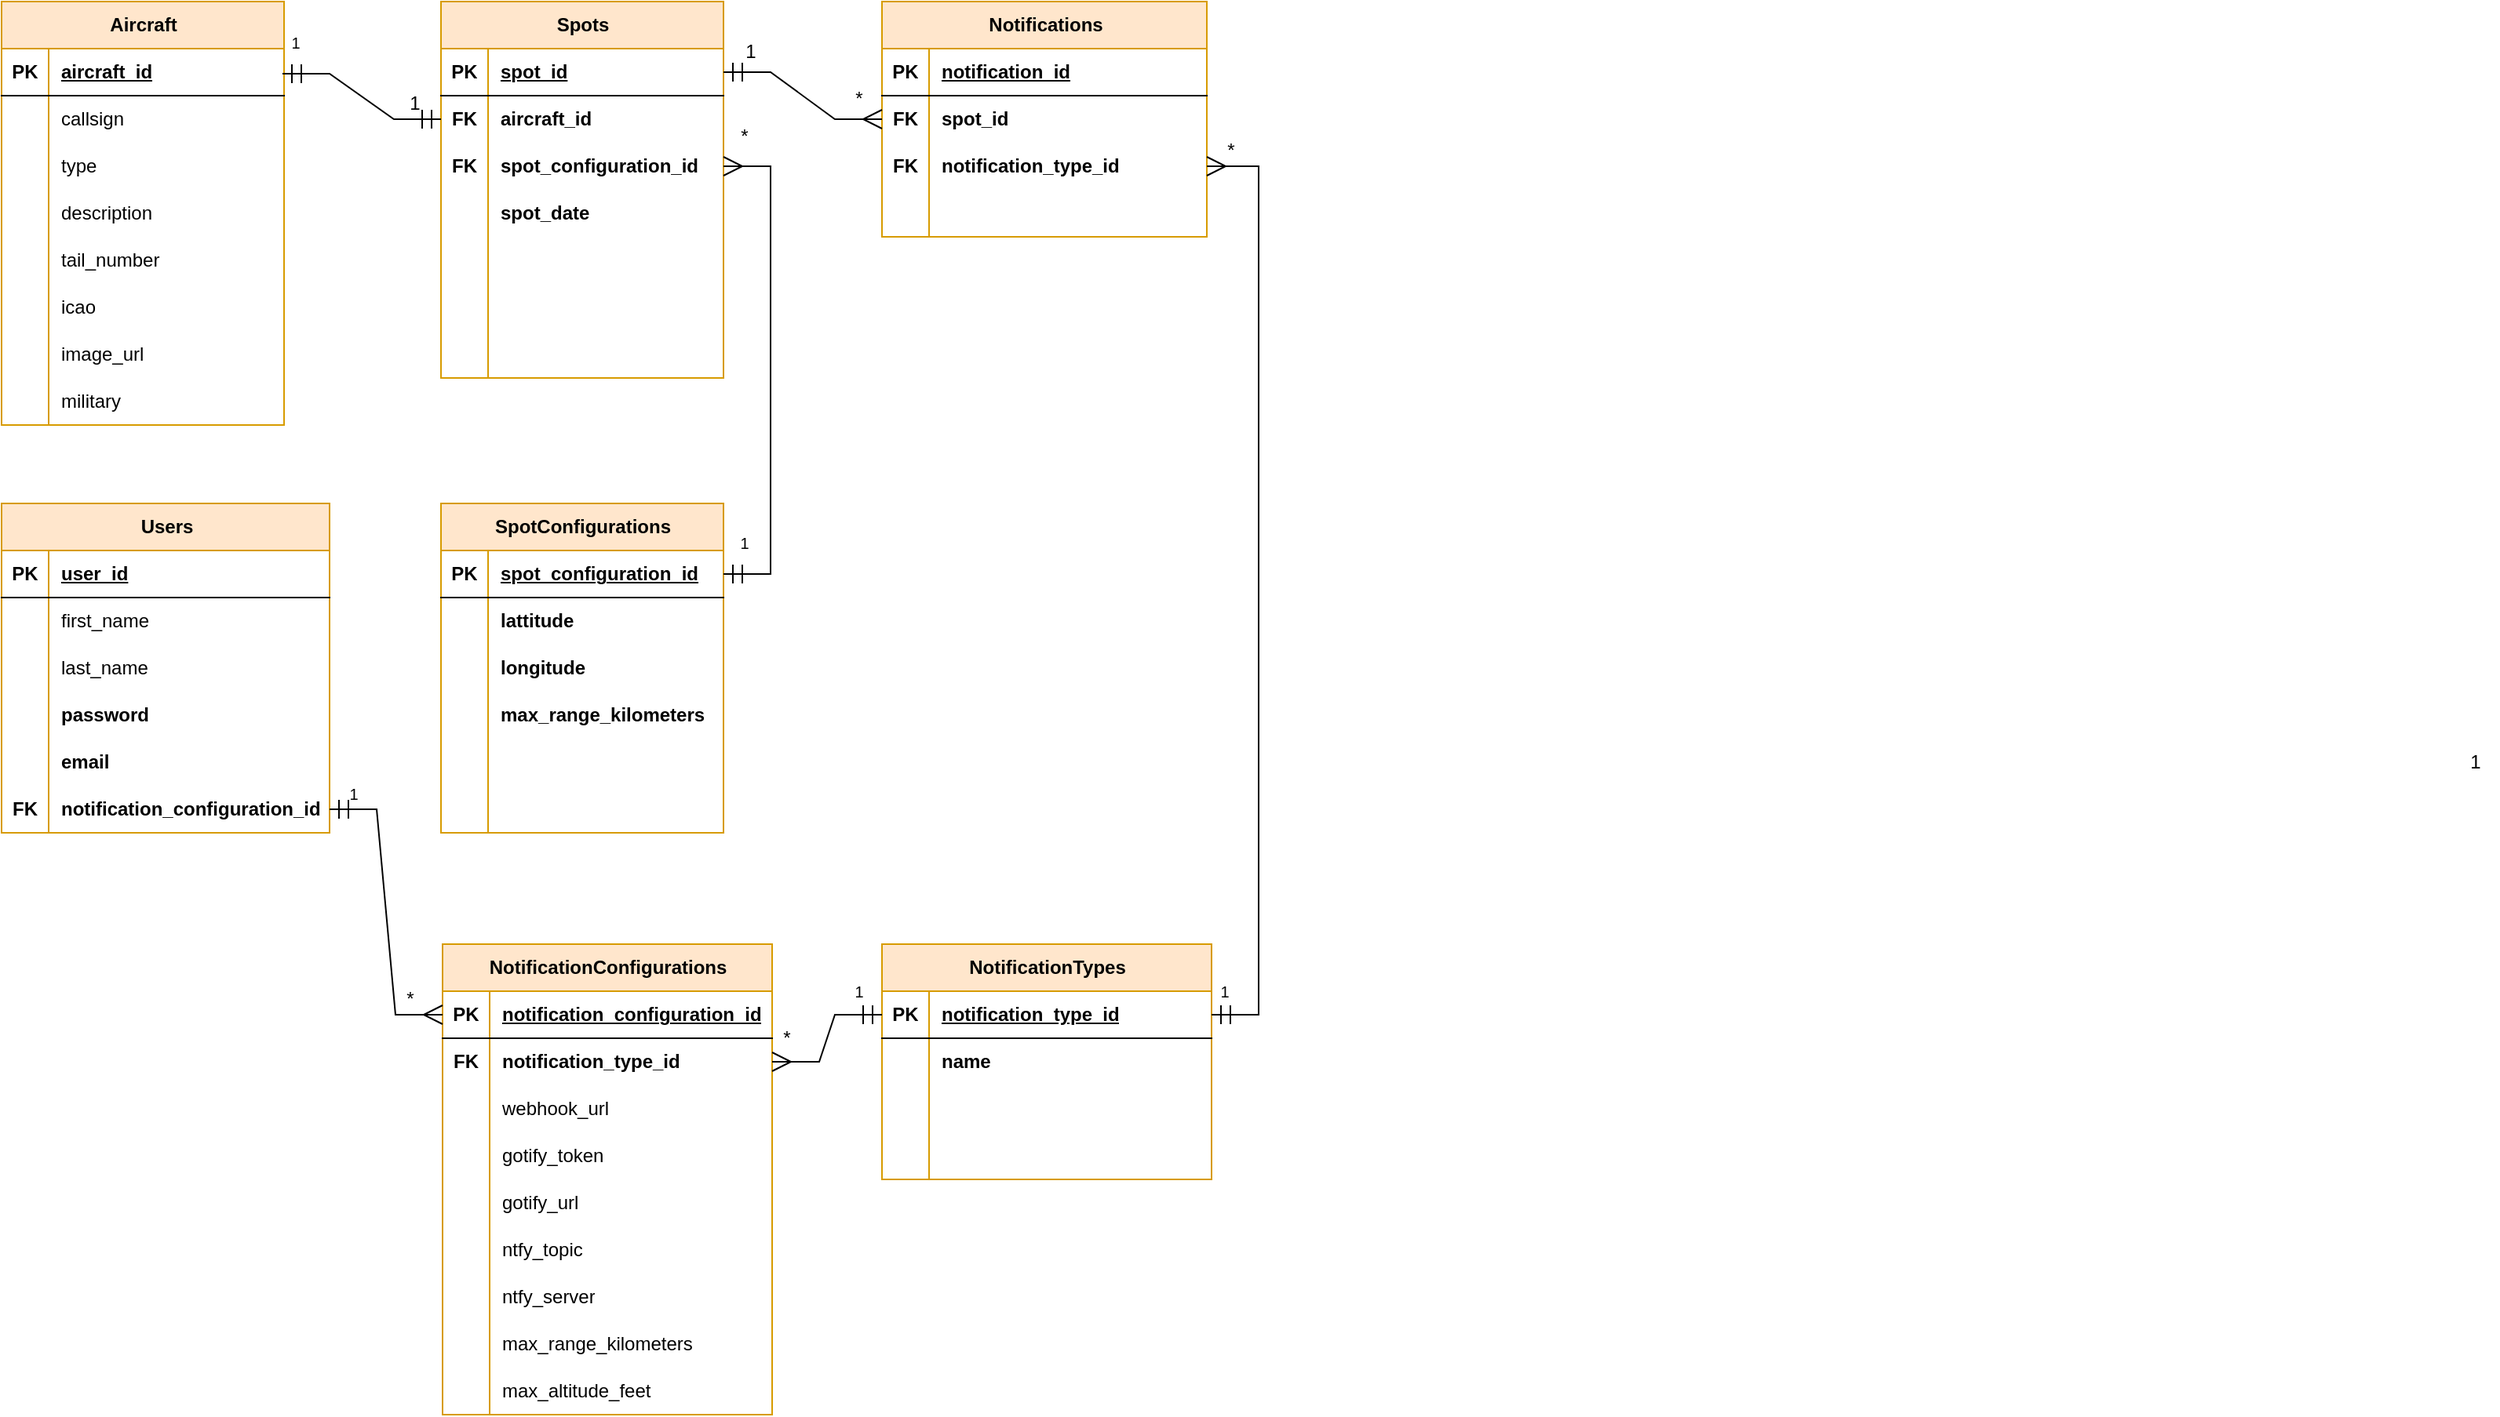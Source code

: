 <mxfile>
    <diagram name="Page-1" id="jRDV_WzgWw87SfVcb7c_">
        <mxGraphModel dx="1034" dy="764" grid="1" gridSize="10" guides="1" tooltips="1" connect="1" arrows="1" fold="1" page="1" pageScale="1" pageWidth="850" pageHeight="1100" math="0" shadow="0">
            <root>
                <mxCell id="0"/>
                <mxCell id="1" parent="0"/>
                <mxCell id="G4-IsYLLyJmyo3rNZANd-27" value="Users" style="shape=table;startSize=30;container=1;collapsible=1;childLayout=tableLayout;fixedRows=1;rowLines=0;fontStyle=1;align=center;resizeLast=1;html=1;fillColor=#ffe6cc;strokeColor=#d79b00;" parent="1" vertex="1">
                    <mxGeometry x="39" y="400" width="209" height="210" as="geometry"/>
                </mxCell>
                <mxCell id="G4-IsYLLyJmyo3rNZANd-28" value="" style="shape=tableRow;horizontal=0;startSize=0;swimlaneHead=0;swimlaneBody=0;fillColor=none;collapsible=0;dropTarget=0;points=[[0,0.5],[1,0.5]];portConstraint=eastwest;top=0;left=0;right=0;bottom=1;" parent="G4-IsYLLyJmyo3rNZANd-27" vertex="1">
                    <mxGeometry y="30" width="209" height="30" as="geometry"/>
                </mxCell>
                <mxCell id="G4-IsYLLyJmyo3rNZANd-29" value="PK" style="shape=partialRectangle;connectable=0;fillColor=none;top=0;left=0;bottom=0;right=0;fontStyle=1;overflow=hidden;whiteSpace=wrap;html=1;" parent="G4-IsYLLyJmyo3rNZANd-28" vertex="1">
                    <mxGeometry width="30" height="30" as="geometry">
                        <mxRectangle width="30" height="30" as="alternateBounds"/>
                    </mxGeometry>
                </mxCell>
                <mxCell id="G4-IsYLLyJmyo3rNZANd-30" value="user_id" style="shape=partialRectangle;connectable=0;fillColor=none;top=0;left=0;bottom=0;right=0;align=left;spacingLeft=6;fontStyle=5;overflow=hidden;whiteSpace=wrap;html=1;" parent="G4-IsYLLyJmyo3rNZANd-28" vertex="1">
                    <mxGeometry x="30" width="179" height="30" as="geometry">
                        <mxRectangle width="179" height="30" as="alternateBounds"/>
                    </mxGeometry>
                </mxCell>
                <mxCell id="G4-IsYLLyJmyo3rNZANd-286" value="" style="shape=tableRow;horizontal=0;startSize=0;swimlaneHead=0;swimlaneBody=0;fillColor=none;collapsible=0;dropTarget=0;points=[[0,0.5],[1,0.5]];portConstraint=eastwest;top=0;left=0;right=0;bottom=0;" parent="G4-IsYLLyJmyo3rNZANd-27" vertex="1">
                    <mxGeometry y="60" width="209" height="30" as="geometry"/>
                </mxCell>
                <mxCell id="G4-IsYLLyJmyo3rNZANd-287" value="" style="shape=partialRectangle;connectable=0;fillColor=none;top=0;left=0;bottom=0;right=0;editable=1;overflow=hidden;whiteSpace=wrap;html=1;" parent="G4-IsYLLyJmyo3rNZANd-286" vertex="1">
                    <mxGeometry width="30" height="30" as="geometry">
                        <mxRectangle width="30" height="30" as="alternateBounds"/>
                    </mxGeometry>
                </mxCell>
                <mxCell id="G4-IsYLLyJmyo3rNZANd-288" value="first_name" style="shape=partialRectangle;connectable=0;fillColor=none;top=0;left=0;bottom=0;right=0;align=left;spacingLeft=6;overflow=hidden;whiteSpace=wrap;html=1;" parent="G4-IsYLLyJmyo3rNZANd-286" vertex="1">
                    <mxGeometry x="30" width="179" height="30" as="geometry">
                        <mxRectangle width="179" height="30" as="alternateBounds"/>
                    </mxGeometry>
                </mxCell>
                <mxCell id="G4-IsYLLyJmyo3rNZANd-34" value="" style="shape=tableRow;horizontal=0;startSize=0;swimlaneHead=0;swimlaneBody=0;fillColor=none;collapsible=0;dropTarget=0;points=[[0,0.5],[1,0.5]];portConstraint=eastwest;top=0;left=0;right=0;bottom=0;" parent="G4-IsYLLyJmyo3rNZANd-27" vertex="1">
                    <mxGeometry y="90" width="209" height="30" as="geometry"/>
                </mxCell>
                <mxCell id="G4-IsYLLyJmyo3rNZANd-35" value="" style="shape=partialRectangle;connectable=0;fillColor=none;top=0;left=0;bottom=0;right=0;editable=1;overflow=hidden;whiteSpace=wrap;html=1;" parent="G4-IsYLLyJmyo3rNZANd-34" vertex="1">
                    <mxGeometry width="30" height="30" as="geometry">
                        <mxRectangle width="30" height="30" as="alternateBounds"/>
                    </mxGeometry>
                </mxCell>
                <mxCell id="G4-IsYLLyJmyo3rNZANd-36" value="last_name" style="shape=partialRectangle;connectable=0;fillColor=none;top=0;left=0;bottom=0;right=0;align=left;spacingLeft=6;overflow=hidden;whiteSpace=wrap;html=1;" parent="G4-IsYLLyJmyo3rNZANd-34" vertex="1">
                    <mxGeometry x="30" width="179" height="30" as="geometry">
                        <mxRectangle width="179" height="30" as="alternateBounds"/>
                    </mxGeometry>
                </mxCell>
                <mxCell id="G4-IsYLLyJmyo3rNZANd-289" value="" style="shape=tableRow;horizontal=0;startSize=0;swimlaneHead=0;swimlaneBody=0;fillColor=none;collapsible=0;dropTarget=0;points=[[0,0.5],[1,0.5]];portConstraint=eastwest;top=0;left=0;right=0;bottom=0;" parent="G4-IsYLLyJmyo3rNZANd-27" vertex="1">
                    <mxGeometry y="120" width="209" height="30" as="geometry"/>
                </mxCell>
                <mxCell id="G4-IsYLLyJmyo3rNZANd-290" value="" style="shape=partialRectangle;connectable=0;fillColor=none;top=0;left=0;bottom=0;right=0;editable=1;overflow=hidden;whiteSpace=wrap;html=1;" parent="G4-IsYLLyJmyo3rNZANd-289" vertex="1">
                    <mxGeometry width="30" height="30" as="geometry">
                        <mxRectangle width="30" height="30" as="alternateBounds"/>
                    </mxGeometry>
                </mxCell>
                <mxCell id="G4-IsYLLyJmyo3rNZANd-291" value="&lt;b&gt;password&lt;/b&gt;" style="shape=partialRectangle;connectable=0;fillColor=none;top=0;left=0;bottom=0;right=0;align=left;spacingLeft=6;overflow=hidden;whiteSpace=wrap;html=1;" parent="G4-IsYLLyJmyo3rNZANd-289" vertex="1">
                    <mxGeometry x="30" width="179" height="30" as="geometry">
                        <mxRectangle width="179" height="30" as="alternateBounds"/>
                    </mxGeometry>
                </mxCell>
                <mxCell id="G4-IsYLLyJmyo3rNZANd-283" value="" style="shape=tableRow;horizontal=0;startSize=0;swimlaneHead=0;swimlaneBody=0;fillColor=none;collapsible=0;dropTarget=0;points=[[0,0.5],[1,0.5]];portConstraint=eastwest;top=0;left=0;right=0;bottom=0;" parent="G4-IsYLLyJmyo3rNZANd-27" vertex="1">
                    <mxGeometry y="150" width="209" height="30" as="geometry"/>
                </mxCell>
                <mxCell id="G4-IsYLLyJmyo3rNZANd-284" value="" style="shape=partialRectangle;connectable=0;fillColor=none;top=0;left=0;bottom=0;right=0;editable=1;overflow=hidden;whiteSpace=wrap;html=1;" parent="G4-IsYLLyJmyo3rNZANd-283" vertex="1">
                    <mxGeometry width="30" height="30" as="geometry">
                        <mxRectangle width="30" height="30" as="alternateBounds"/>
                    </mxGeometry>
                </mxCell>
                <mxCell id="G4-IsYLLyJmyo3rNZANd-285" value="&lt;b&gt;email&lt;/b&gt;" style="shape=partialRectangle;connectable=0;fillColor=none;top=0;left=0;bottom=0;right=0;align=left;spacingLeft=6;overflow=hidden;whiteSpace=wrap;html=1;" parent="G4-IsYLLyJmyo3rNZANd-283" vertex="1">
                    <mxGeometry x="30" width="179" height="30" as="geometry">
                        <mxRectangle width="179" height="30" as="alternateBounds"/>
                    </mxGeometry>
                </mxCell>
                <mxCell id="G4-IsYLLyJmyo3rNZANd-37" value="" style="shape=tableRow;horizontal=0;startSize=0;swimlaneHead=0;swimlaneBody=0;fillColor=none;collapsible=0;dropTarget=0;points=[[0,0.5],[1,0.5]];portConstraint=eastwest;top=0;left=0;right=0;bottom=0;" parent="G4-IsYLLyJmyo3rNZANd-27" vertex="1">
                    <mxGeometry y="180" width="209" height="30" as="geometry"/>
                </mxCell>
                <mxCell id="G4-IsYLLyJmyo3rNZANd-38" value="FK" style="shape=partialRectangle;connectable=0;fillColor=none;top=0;left=0;bottom=0;right=0;editable=1;overflow=hidden;whiteSpace=wrap;html=1;fontStyle=1" parent="G4-IsYLLyJmyo3rNZANd-37" vertex="1">
                    <mxGeometry width="30" height="30" as="geometry">
                        <mxRectangle width="30" height="30" as="alternateBounds"/>
                    </mxGeometry>
                </mxCell>
                <mxCell id="G4-IsYLLyJmyo3rNZANd-39" value="&lt;b&gt;notification_configuration_id&lt;/b&gt;" style="shape=partialRectangle;connectable=0;fillColor=none;top=0;left=0;bottom=0;right=0;align=left;spacingLeft=6;overflow=hidden;whiteSpace=wrap;html=1;" parent="G4-IsYLLyJmyo3rNZANd-37" vertex="1">
                    <mxGeometry x="30" width="179" height="30" as="geometry">
                        <mxRectangle width="179" height="30" as="alternateBounds"/>
                    </mxGeometry>
                </mxCell>
                <mxCell id="G4-IsYLLyJmyo3rNZANd-92" value="Spots" style="shape=table;startSize=30;container=1;collapsible=1;childLayout=tableLayout;fixedRows=1;rowLines=0;fontStyle=1;align=center;resizeLast=1;html=1;fillColor=#ffe6cc;strokeColor=#d79b00;" parent="1" vertex="1">
                    <mxGeometry x="319" y="80" width="180" height="240" as="geometry"/>
                </mxCell>
                <mxCell id="G4-IsYLLyJmyo3rNZANd-93" value="" style="shape=tableRow;horizontal=0;startSize=0;swimlaneHead=0;swimlaneBody=0;fillColor=none;collapsible=0;dropTarget=0;points=[[0,0.5],[1,0.5]];portConstraint=eastwest;top=0;left=0;right=0;bottom=1;" parent="G4-IsYLLyJmyo3rNZANd-92" vertex="1">
                    <mxGeometry y="30" width="180" height="30" as="geometry"/>
                </mxCell>
                <mxCell id="G4-IsYLLyJmyo3rNZANd-94" value="PK" style="shape=partialRectangle;connectable=0;fillColor=none;top=0;left=0;bottom=0;right=0;fontStyle=1;overflow=hidden;whiteSpace=wrap;html=1;" parent="G4-IsYLLyJmyo3rNZANd-93" vertex="1">
                    <mxGeometry width="30" height="30" as="geometry">
                        <mxRectangle width="30" height="30" as="alternateBounds"/>
                    </mxGeometry>
                </mxCell>
                <mxCell id="G4-IsYLLyJmyo3rNZANd-95" value="spot_id" style="shape=partialRectangle;connectable=0;fillColor=none;top=0;left=0;bottom=0;right=0;align=left;spacingLeft=6;fontStyle=5;overflow=hidden;whiteSpace=wrap;html=1;" parent="G4-IsYLLyJmyo3rNZANd-93" vertex="1">
                    <mxGeometry x="30" width="150" height="30" as="geometry">
                        <mxRectangle width="150" height="30" as="alternateBounds"/>
                    </mxGeometry>
                </mxCell>
                <mxCell id="G4-IsYLLyJmyo3rNZANd-96" value="" style="shape=tableRow;horizontal=0;startSize=0;swimlaneHead=0;swimlaneBody=0;fillColor=none;collapsible=0;dropTarget=0;points=[[0,0.5],[1,0.5]];portConstraint=eastwest;top=0;left=0;right=0;bottom=0;" parent="G4-IsYLLyJmyo3rNZANd-92" vertex="1">
                    <mxGeometry y="60" width="180" height="30" as="geometry"/>
                </mxCell>
                <mxCell id="G4-IsYLLyJmyo3rNZANd-97" value="FK" style="shape=partialRectangle;connectable=0;fillColor=none;top=0;left=0;bottom=0;right=0;editable=1;overflow=hidden;whiteSpace=wrap;html=1;fontStyle=1" parent="G4-IsYLLyJmyo3rNZANd-96" vertex="1">
                    <mxGeometry width="30" height="30" as="geometry">
                        <mxRectangle width="30" height="30" as="alternateBounds"/>
                    </mxGeometry>
                </mxCell>
                <mxCell id="G4-IsYLLyJmyo3rNZANd-98" value="aircraft_id" style="shape=partialRectangle;connectable=0;fillColor=none;top=0;left=0;bottom=0;right=0;align=left;spacingLeft=6;overflow=hidden;whiteSpace=wrap;html=1;fontStyle=1" parent="G4-IsYLLyJmyo3rNZANd-96" vertex="1">
                    <mxGeometry x="30" width="150" height="30" as="geometry">
                        <mxRectangle width="150" height="30" as="alternateBounds"/>
                    </mxGeometry>
                </mxCell>
                <mxCell id="G4-IsYLLyJmyo3rNZANd-322" value="" style="shape=tableRow;horizontal=0;startSize=0;swimlaneHead=0;swimlaneBody=0;fillColor=none;collapsible=0;dropTarget=0;points=[[0,0.5],[1,0.5]];portConstraint=eastwest;top=0;left=0;right=0;bottom=0;" parent="G4-IsYLLyJmyo3rNZANd-92" vertex="1">
                    <mxGeometry y="90" width="180" height="30" as="geometry"/>
                </mxCell>
                <mxCell id="G4-IsYLLyJmyo3rNZANd-323" value="FK" style="shape=partialRectangle;connectable=0;fillColor=none;top=0;left=0;bottom=0;right=0;editable=1;overflow=hidden;whiteSpace=wrap;html=1;fontStyle=1" parent="G4-IsYLLyJmyo3rNZANd-322" vertex="1">
                    <mxGeometry width="30" height="30" as="geometry">
                        <mxRectangle width="30" height="30" as="alternateBounds"/>
                    </mxGeometry>
                </mxCell>
                <mxCell id="G4-IsYLLyJmyo3rNZANd-324" value="spot_configuration_id" style="shape=partialRectangle;connectable=0;fillColor=none;top=0;left=0;bottom=0;right=0;align=left;spacingLeft=6;overflow=hidden;whiteSpace=wrap;html=1;fontStyle=1" parent="G4-IsYLLyJmyo3rNZANd-322" vertex="1">
                    <mxGeometry x="30" width="150" height="30" as="geometry">
                        <mxRectangle width="150" height="30" as="alternateBounds"/>
                    </mxGeometry>
                </mxCell>
                <mxCell id="G4-IsYLLyJmyo3rNZANd-299" value="" style="shape=tableRow;horizontal=0;startSize=0;swimlaneHead=0;swimlaneBody=0;fillColor=none;collapsible=0;dropTarget=0;points=[[0,0.5],[1,0.5]];portConstraint=eastwest;top=0;left=0;right=0;bottom=0;" parent="G4-IsYLLyJmyo3rNZANd-92" vertex="1">
                    <mxGeometry y="120" width="180" height="30" as="geometry"/>
                </mxCell>
                <mxCell id="G4-IsYLLyJmyo3rNZANd-300" value="" style="shape=partialRectangle;connectable=0;fillColor=none;top=0;left=0;bottom=0;right=0;editable=1;overflow=hidden;whiteSpace=wrap;html=1;fontStyle=1" parent="G4-IsYLLyJmyo3rNZANd-299" vertex="1">
                    <mxGeometry width="30" height="30" as="geometry">
                        <mxRectangle width="30" height="30" as="alternateBounds"/>
                    </mxGeometry>
                </mxCell>
                <mxCell id="G4-IsYLLyJmyo3rNZANd-301" value="spot_date" style="shape=partialRectangle;connectable=0;fillColor=none;top=0;left=0;bottom=0;right=0;align=left;spacingLeft=6;overflow=hidden;whiteSpace=wrap;html=1;fontStyle=1" parent="G4-IsYLLyJmyo3rNZANd-299" vertex="1">
                    <mxGeometry x="30" width="150" height="30" as="geometry">
                        <mxRectangle width="150" height="30" as="alternateBounds"/>
                    </mxGeometry>
                </mxCell>
                <mxCell id="G4-IsYLLyJmyo3rNZANd-99" value="" style="shape=tableRow;horizontal=0;startSize=0;swimlaneHead=0;swimlaneBody=0;fillColor=none;collapsible=0;dropTarget=0;points=[[0,0.5],[1,0.5]];portConstraint=eastwest;top=0;left=0;right=0;bottom=0;" parent="G4-IsYLLyJmyo3rNZANd-92" vertex="1">
                    <mxGeometry y="150" width="180" height="30" as="geometry"/>
                </mxCell>
                <mxCell id="G4-IsYLLyJmyo3rNZANd-100" value="" style="shape=partialRectangle;connectable=0;fillColor=none;top=0;left=0;bottom=0;right=0;editable=1;overflow=hidden;whiteSpace=wrap;html=1;" parent="G4-IsYLLyJmyo3rNZANd-99" vertex="1">
                    <mxGeometry width="30" height="30" as="geometry">
                        <mxRectangle width="30" height="30" as="alternateBounds"/>
                    </mxGeometry>
                </mxCell>
                <mxCell id="G4-IsYLLyJmyo3rNZANd-101" value="" style="shape=partialRectangle;connectable=0;fillColor=none;top=0;left=0;bottom=0;right=0;align=left;spacingLeft=6;overflow=hidden;whiteSpace=wrap;html=1;" parent="G4-IsYLLyJmyo3rNZANd-99" vertex="1">
                    <mxGeometry x="30" width="150" height="30" as="geometry">
                        <mxRectangle width="150" height="30" as="alternateBounds"/>
                    </mxGeometry>
                </mxCell>
                <mxCell id="G4-IsYLLyJmyo3rNZANd-102" value="" style="shape=tableRow;horizontal=0;startSize=0;swimlaneHead=0;swimlaneBody=0;fillColor=none;collapsible=0;dropTarget=0;points=[[0,0.5],[1,0.5]];portConstraint=eastwest;top=0;left=0;right=0;bottom=0;" parent="G4-IsYLLyJmyo3rNZANd-92" vertex="1">
                    <mxGeometry y="180" width="180" height="30" as="geometry"/>
                </mxCell>
                <mxCell id="G4-IsYLLyJmyo3rNZANd-103" value="" style="shape=partialRectangle;connectable=0;fillColor=none;top=0;left=0;bottom=0;right=0;editable=1;overflow=hidden;whiteSpace=wrap;html=1;" parent="G4-IsYLLyJmyo3rNZANd-102" vertex="1">
                    <mxGeometry width="30" height="30" as="geometry">
                        <mxRectangle width="30" height="30" as="alternateBounds"/>
                    </mxGeometry>
                </mxCell>
                <mxCell id="G4-IsYLLyJmyo3rNZANd-104" value="" style="shape=partialRectangle;connectable=0;fillColor=none;top=0;left=0;bottom=0;right=0;align=left;spacingLeft=6;overflow=hidden;whiteSpace=wrap;html=1;" parent="G4-IsYLLyJmyo3rNZANd-102" vertex="1">
                    <mxGeometry x="30" width="150" height="30" as="geometry">
                        <mxRectangle width="150" height="30" as="alternateBounds"/>
                    </mxGeometry>
                </mxCell>
                <mxCell id="G4-IsYLLyJmyo3rNZANd-230" value="" style="shape=tableRow;horizontal=0;startSize=0;swimlaneHead=0;swimlaneBody=0;fillColor=none;collapsible=0;dropTarget=0;points=[[0,0.5],[1,0.5]];portConstraint=eastwest;top=0;left=0;right=0;bottom=0;" parent="G4-IsYLLyJmyo3rNZANd-92" vertex="1">
                    <mxGeometry y="210" width="180" height="30" as="geometry"/>
                </mxCell>
                <mxCell id="G4-IsYLLyJmyo3rNZANd-231" value="" style="shape=partialRectangle;connectable=0;fillColor=none;top=0;left=0;bottom=0;right=0;editable=1;overflow=hidden;whiteSpace=wrap;html=1;" parent="G4-IsYLLyJmyo3rNZANd-230" vertex="1">
                    <mxGeometry width="30" height="30" as="geometry">
                        <mxRectangle width="30" height="30" as="alternateBounds"/>
                    </mxGeometry>
                </mxCell>
                <mxCell id="G4-IsYLLyJmyo3rNZANd-232" value="" style="shape=partialRectangle;connectable=0;fillColor=none;top=0;left=0;bottom=0;right=0;align=left;spacingLeft=6;overflow=hidden;whiteSpace=wrap;html=1;" parent="G4-IsYLLyJmyo3rNZANd-230" vertex="1">
                    <mxGeometry x="30" width="150" height="30" as="geometry">
                        <mxRectangle width="150" height="30" as="alternateBounds"/>
                    </mxGeometry>
                </mxCell>
                <mxCell id="G4-IsYLLyJmyo3rNZANd-148" value="Aircraft" style="shape=table;startSize=30;container=1;collapsible=1;childLayout=tableLayout;fixedRows=1;rowLines=0;fontStyle=1;align=center;resizeLast=1;html=1;fillColor=#ffe6cc;strokeColor=#d79b00;" parent="1" vertex="1">
                    <mxGeometry x="39" y="80" width="180" height="270" as="geometry"/>
                </mxCell>
                <mxCell id="G4-IsYLLyJmyo3rNZANd-149" value="" style="shape=tableRow;horizontal=0;startSize=0;swimlaneHead=0;swimlaneBody=0;fillColor=none;collapsible=0;dropTarget=0;points=[[0,0.5],[1,0.5]];portConstraint=eastwest;top=0;left=0;right=0;bottom=1;" parent="G4-IsYLLyJmyo3rNZANd-148" vertex="1">
                    <mxGeometry y="30" width="180" height="30" as="geometry"/>
                </mxCell>
                <mxCell id="G4-IsYLLyJmyo3rNZANd-150" value="PK" style="shape=partialRectangle;connectable=0;fillColor=none;top=0;left=0;bottom=0;right=0;fontStyle=1;overflow=hidden;whiteSpace=wrap;html=1;" parent="G4-IsYLLyJmyo3rNZANd-149" vertex="1">
                    <mxGeometry width="30" height="30" as="geometry">
                        <mxRectangle width="30" height="30" as="alternateBounds"/>
                    </mxGeometry>
                </mxCell>
                <mxCell id="G4-IsYLLyJmyo3rNZANd-151" value="aircraft_id" style="shape=partialRectangle;connectable=0;fillColor=none;top=0;left=0;bottom=0;right=0;align=left;spacingLeft=6;fontStyle=5;overflow=hidden;whiteSpace=wrap;html=1;" parent="G4-IsYLLyJmyo3rNZANd-149" vertex="1">
                    <mxGeometry x="30" width="150" height="30" as="geometry">
                        <mxRectangle width="150" height="30" as="alternateBounds"/>
                    </mxGeometry>
                </mxCell>
                <mxCell id="G4-IsYLLyJmyo3rNZANd-152" value="" style="shape=tableRow;horizontal=0;startSize=0;swimlaneHead=0;swimlaneBody=0;fillColor=none;collapsible=0;dropTarget=0;points=[[0,0.5],[1,0.5]];portConstraint=eastwest;top=0;left=0;right=0;bottom=0;" parent="G4-IsYLLyJmyo3rNZANd-148" vertex="1">
                    <mxGeometry y="60" width="180" height="30" as="geometry"/>
                </mxCell>
                <mxCell id="G4-IsYLLyJmyo3rNZANd-153" value="" style="shape=partialRectangle;connectable=0;fillColor=none;top=0;left=0;bottom=0;right=0;editable=1;overflow=hidden;whiteSpace=wrap;html=1;" parent="G4-IsYLLyJmyo3rNZANd-152" vertex="1">
                    <mxGeometry width="30" height="30" as="geometry">
                        <mxRectangle width="30" height="30" as="alternateBounds"/>
                    </mxGeometry>
                </mxCell>
                <mxCell id="G4-IsYLLyJmyo3rNZANd-154" value="&lt;div&gt;callsign&lt;/div&gt;" style="shape=partialRectangle;connectable=0;fillColor=none;top=0;left=0;bottom=0;right=0;align=left;spacingLeft=6;overflow=hidden;whiteSpace=wrap;html=1;" parent="G4-IsYLLyJmyo3rNZANd-152" vertex="1">
                    <mxGeometry x="30" width="150" height="30" as="geometry">
                        <mxRectangle width="150" height="30" as="alternateBounds"/>
                    </mxGeometry>
                </mxCell>
                <mxCell id="G4-IsYLLyJmyo3rNZANd-155" value="" style="shape=tableRow;horizontal=0;startSize=0;swimlaneHead=0;swimlaneBody=0;fillColor=none;collapsible=0;dropTarget=0;points=[[0,0.5],[1,0.5]];portConstraint=eastwest;top=0;left=0;right=0;bottom=0;" parent="G4-IsYLLyJmyo3rNZANd-148" vertex="1">
                    <mxGeometry y="90" width="180" height="30" as="geometry"/>
                </mxCell>
                <mxCell id="G4-IsYLLyJmyo3rNZANd-156" value="" style="shape=partialRectangle;connectable=0;fillColor=none;top=0;left=0;bottom=0;right=0;editable=1;overflow=hidden;whiteSpace=wrap;html=1;" parent="G4-IsYLLyJmyo3rNZANd-155" vertex="1">
                    <mxGeometry width="30" height="30" as="geometry">
                        <mxRectangle width="30" height="30" as="alternateBounds"/>
                    </mxGeometry>
                </mxCell>
                <mxCell id="G4-IsYLLyJmyo3rNZANd-157" value="type" style="shape=partialRectangle;connectable=0;fillColor=none;top=0;left=0;bottom=0;right=0;align=left;spacingLeft=6;overflow=hidden;whiteSpace=wrap;html=1;" parent="G4-IsYLLyJmyo3rNZANd-155" vertex="1">
                    <mxGeometry x="30" width="150" height="30" as="geometry">
                        <mxRectangle width="150" height="30" as="alternateBounds"/>
                    </mxGeometry>
                </mxCell>
                <mxCell id="G4-IsYLLyJmyo3rNZANd-227" value="" style="shape=tableRow;horizontal=0;startSize=0;swimlaneHead=0;swimlaneBody=0;fillColor=none;collapsible=0;dropTarget=0;points=[[0,0.5],[1,0.5]];portConstraint=eastwest;top=0;left=0;right=0;bottom=0;" parent="G4-IsYLLyJmyo3rNZANd-148" vertex="1">
                    <mxGeometry y="120" width="180" height="30" as="geometry"/>
                </mxCell>
                <mxCell id="G4-IsYLLyJmyo3rNZANd-228" value="" style="shape=partialRectangle;connectable=0;fillColor=none;top=0;left=0;bottom=0;right=0;editable=1;overflow=hidden;whiteSpace=wrap;html=1;" parent="G4-IsYLLyJmyo3rNZANd-227" vertex="1">
                    <mxGeometry width="30" height="30" as="geometry">
                        <mxRectangle width="30" height="30" as="alternateBounds"/>
                    </mxGeometry>
                </mxCell>
                <mxCell id="G4-IsYLLyJmyo3rNZANd-229" value="&lt;div&gt;description&lt;/div&gt;" style="shape=partialRectangle;connectable=0;fillColor=none;top=0;left=0;bottom=0;right=0;align=left;spacingLeft=6;overflow=hidden;whiteSpace=wrap;html=1;" parent="G4-IsYLLyJmyo3rNZANd-227" vertex="1">
                    <mxGeometry x="30" width="150" height="30" as="geometry">
                        <mxRectangle width="150" height="30" as="alternateBounds"/>
                    </mxGeometry>
                </mxCell>
                <mxCell id="G4-IsYLLyJmyo3rNZANd-158" value="" style="shape=tableRow;horizontal=0;startSize=0;swimlaneHead=0;swimlaneBody=0;fillColor=none;collapsible=0;dropTarget=0;points=[[0,0.5],[1,0.5]];portConstraint=eastwest;top=0;left=0;right=0;bottom=0;" parent="G4-IsYLLyJmyo3rNZANd-148" vertex="1">
                    <mxGeometry y="150" width="180" height="30" as="geometry"/>
                </mxCell>
                <mxCell id="G4-IsYLLyJmyo3rNZANd-159" value="" style="shape=partialRectangle;connectable=0;fillColor=none;top=0;left=0;bottom=0;right=0;editable=1;overflow=hidden;whiteSpace=wrap;html=1;" parent="G4-IsYLLyJmyo3rNZANd-158" vertex="1">
                    <mxGeometry width="30" height="30" as="geometry">
                        <mxRectangle width="30" height="30" as="alternateBounds"/>
                    </mxGeometry>
                </mxCell>
                <mxCell id="G4-IsYLLyJmyo3rNZANd-160" value="tail_number" style="shape=partialRectangle;connectable=0;fillColor=none;top=0;left=0;bottom=0;right=0;align=left;spacingLeft=6;overflow=hidden;whiteSpace=wrap;html=1;" parent="G4-IsYLLyJmyo3rNZANd-158" vertex="1">
                    <mxGeometry x="30" width="150" height="30" as="geometry">
                        <mxRectangle width="150" height="30" as="alternateBounds"/>
                    </mxGeometry>
                </mxCell>
                <mxCell id="G4-IsYLLyJmyo3rNZANd-174" value="" style="shape=tableRow;horizontal=0;startSize=0;swimlaneHead=0;swimlaneBody=0;fillColor=none;collapsible=0;dropTarget=0;points=[[0,0.5],[1,0.5]];portConstraint=eastwest;top=0;left=0;right=0;bottom=0;" parent="G4-IsYLLyJmyo3rNZANd-148" vertex="1">
                    <mxGeometry y="180" width="180" height="30" as="geometry"/>
                </mxCell>
                <mxCell id="G4-IsYLLyJmyo3rNZANd-175" value="&lt;span style=&quot;white-space: pre;&quot;&gt;&#9;&lt;/span&gt;&lt;span style=&quot;white-space: pre;&quot;&gt;&#9;&lt;/span&gt;d" style="shape=partialRectangle;connectable=0;fillColor=none;top=0;left=0;bottom=0;right=0;editable=1;overflow=hidden;whiteSpace=wrap;html=1;" parent="G4-IsYLLyJmyo3rNZANd-174" vertex="1">
                    <mxGeometry width="30" height="30" as="geometry">
                        <mxRectangle width="30" height="30" as="alternateBounds"/>
                    </mxGeometry>
                </mxCell>
                <mxCell id="G4-IsYLLyJmyo3rNZANd-176" value="icao" style="shape=partialRectangle;connectable=0;fillColor=none;top=0;left=0;bottom=0;right=0;align=left;spacingLeft=6;overflow=hidden;whiteSpace=wrap;html=1;" parent="G4-IsYLLyJmyo3rNZANd-174" vertex="1">
                    <mxGeometry x="30" width="150" height="30" as="geometry">
                        <mxRectangle width="150" height="30" as="alternateBounds"/>
                    </mxGeometry>
                </mxCell>
                <mxCell id="G4-IsYLLyJmyo3rNZANd-221" value="" style="shape=tableRow;horizontal=0;startSize=0;swimlaneHead=0;swimlaneBody=0;fillColor=none;collapsible=0;dropTarget=0;points=[[0,0.5],[1,0.5]];portConstraint=eastwest;top=0;left=0;right=0;bottom=0;" parent="G4-IsYLLyJmyo3rNZANd-148" vertex="1">
                    <mxGeometry y="210" width="180" height="30" as="geometry"/>
                </mxCell>
                <mxCell id="G4-IsYLLyJmyo3rNZANd-222" value="&lt;span style=&quot;white-space: pre;&quot;&gt;&#9;&lt;/span&gt;&lt;span style=&quot;white-space: pre;&quot;&gt;&#9;&lt;/span&gt;d" style="shape=partialRectangle;connectable=0;fillColor=none;top=0;left=0;bottom=0;right=0;editable=1;overflow=hidden;whiteSpace=wrap;html=1;" parent="G4-IsYLLyJmyo3rNZANd-221" vertex="1">
                    <mxGeometry width="30" height="30" as="geometry">
                        <mxRectangle width="30" height="30" as="alternateBounds"/>
                    </mxGeometry>
                </mxCell>
                <mxCell id="G4-IsYLLyJmyo3rNZANd-223" value="image_url" style="shape=partialRectangle;connectable=0;fillColor=none;top=0;left=0;bottom=0;right=0;align=left;spacingLeft=6;overflow=hidden;whiteSpace=wrap;html=1;" parent="G4-IsYLLyJmyo3rNZANd-221" vertex="1">
                    <mxGeometry x="30" width="150" height="30" as="geometry">
                        <mxRectangle width="150" height="30" as="alternateBounds"/>
                    </mxGeometry>
                </mxCell>
                <mxCell id="G4-IsYLLyJmyo3rNZANd-369" value="" style="shape=tableRow;horizontal=0;startSize=0;swimlaneHead=0;swimlaneBody=0;fillColor=none;collapsible=0;dropTarget=0;points=[[0,0.5],[1,0.5]];portConstraint=eastwest;top=0;left=0;right=0;bottom=0;" parent="G4-IsYLLyJmyo3rNZANd-148" vertex="1">
                    <mxGeometry y="240" width="180" height="30" as="geometry"/>
                </mxCell>
                <mxCell id="G4-IsYLLyJmyo3rNZANd-370" value="&lt;span style=&quot;white-space: pre;&quot;&gt;&#9;&lt;/span&gt;&lt;span style=&quot;white-space: pre;&quot;&gt;&#9;&lt;/span&gt;d" style="shape=partialRectangle;connectable=0;fillColor=none;top=0;left=0;bottom=0;right=0;editable=1;overflow=hidden;whiteSpace=wrap;html=1;" parent="G4-IsYLLyJmyo3rNZANd-369" vertex="1">
                    <mxGeometry width="30" height="30" as="geometry">
                        <mxRectangle width="30" height="30" as="alternateBounds"/>
                    </mxGeometry>
                </mxCell>
                <mxCell id="G4-IsYLLyJmyo3rNZANd-371" value="military" style="shape=partialRectangle;connectable=0;fillColor=none;top=0;left=0;bottom=0;right=0;align=left;spacingLeft=6;overflow=hidden;whiteSpace=wrap;html=1;" parent="G4-IsYLLyJmyo3rNZANd-369" vertex="1">
                    <mxGeometry x="30" width="150" height="30" as="geometry">
                        <mxRectangle width="150" height="30" as="alternateBounds"/>
                    </mxGeometry>
                </mxCell>
                <mxCell id="G4-IsYLLyJmyo3rNZANd-161" value="Notifications" style="shape=table;startSize=30;container=1;collapsible=1;childLayout=tableLayout;fixedRows=1;rowLines=0;fontStyle=1;align=center;resizeLast=1;html=1;fillColor=#ffe6cc;strokeColor=#d79b00;" parent="1" vertex="1">
                    <mxGeometry x="600" y="80" width="207" height="150" as="geometry"/>
                </mxCell>
                <mxCell id="G4-IsYLLyJmyo3rNZANd-162" value="" style="shape=tableRow;horizontal=0;startSize=0;swimlaneHead=0;swimlaneBody=0;fillColor=none;collapsible=0;dropTarget=0;points=[[0,0.5],[1,0.5]];portConstraint=eastwest;top=0;left=0;right=0;bottom=1;" parent="G4-IsYLLyJmyo3rNZANd-161" vertex="1">
                    <mxGeometry y="30" width="207" height="30" as="geometry"/>
                </mxCell>
                <mxCell id="G4-IsYLLyJmyo3rNZANd-163" value="PK" style="shape=partialRectangle;connectable=0;fillColor=none;top=0;left=0;bottom=0;right=0;fontStyle=1;overflow=hidden;whiteSpace=wrap;html=1;" parent="G4-IsYLLyJmyo3rNZANd-162" vertex="1">
                    <mxGeometry width="30" height="30" as="geometry">
                        <mxRectangle width="30" height="30" as="alternateBounds"/>
                    </mxGeometry>
                </mxCell>
                <mxCell id="G4-IsYLLyJmyo3rNZANd-164" value="notification_id" style="shape=partialRectangle;connectable=0;fillColor=none;top=0;left=0;bottom=0;right=0;align=left;spacingLeft=6;fontStyle=5;overflow=hidden;whiteSpace=wrap;html=1;" parent="G4-IsYLLyJmyo3rNZANd-162" vertex="1">
                    <mxGeometry x="30" width="177" height="30" as="geometry">
                        <mxRectangle width="177" height="30" as="alternateBounds"/>
                    </mxGeometry>
                </mxCell>
                <mxCell id="G4-IsYLLyJmyo3rNZANd-165" value="" style="shape=tableRow;horizontal=0;startSize=0;swimlaneHead=0;swimlaneBody=0;fillColor=none;collapsible=0;dropTarget=0;points=[[0,0.5],[1,0.5]];portConstraint=eastwest;top=0;left=0;right=0;bottom=0;" parent="G4-IsYLLyJmyo3rNZANd-161" vertex="1">
                    <mxGeometry y="60" width="207" height="30" as="geometry"/>
                </mxCell>
                <mxCell id="G4-IsYLLyJmyo3rNZANd-166" value="FK" style="shape=partialRectangle;connectable=0;fillColor=none;top=0;left=0;bottom=0;right=0;editable=1;overflow=hidden;whiteSpace=wrap;html=1;fontStyle=1" parent="G4-IsYLLyJmyo3rNZANd-165" vertex="1">
                    <mxGeometry width="30" height="30" as="geometry">
                        <mxRectangle width="30" height="30" as="alternateBounds"/>
                    </mxGeometry>
                </mxCell>
                <mxCell id="G4-IsYLLyJmyo3rNZANd-167" value="spot_id" style="shape=partialRectangle;connectable=0;fillColor=none;top=0;left=0;bottom=0;right=0;align=left;spacingLeft=6;overflow=hidden;whiteSpace=wrap;html=1;fontStyle=1" parent="G4-IsYLLyJmyo3rNZANd-165" vertex="1">
                    <mxGeometry x="30" width="177" height="30" as="geometry">
                        <mxRectangle width="177" height="30" as="alternateBounds"/>
                    </mxGeometry>
                </mxCell>
                <mxCell id="G4-IsYLLyJmyo3rNZANd-168" value="" style="shape=tableRow;horizontal=0;startSize=0;swimlaneHead=0;swimlaneBody=0;fillColor=none;collapsible=0;dropTarget=0;points=[[0,0.5],[1,0.5]];portConstraint=eastwest;top=0;left=0;right=0;bottom=0;" parent="G4-IsYLLyJmyo3rNZANd-161" vertex="1">
                    <mxGeometry y="90" width="207" height="30" as="geometry"/>
                </mxCell>
                <mxCell id="G4-IsYLLyJmyo3rNZANd-169" value="FK" style="shape=partialRectangle;connectable=0;fillColor=none;top=0;left=0;bottom=0;right=0;editable=1;overflow=hidden;whiteSpace=wrap;html=1;fontStyle=1" parent="G4-IsYLLyJmyo3rNZANd-168" vertex="1">
                    <mxGeometry width="30" height="30" as="geometry">
                        <mxRectangle width="30" height="30" as="alternateBounds"/>
                    </mxGeometry>
                </mxCell>
                <mxCell id="G4-IsYLLyJmyo3rNZANd-170" value="&lt;b&gt;notification_type_id&lt;/b&gt;" style="shape=partialRectangle;connectable=0;fillColor=none;top=0;left=0;bottom=0;right=0;align=left;spacingLeft=6;overflow=hidden;whiteSpace=wrap;html=1;" parent="G4-IsYLLyJmyo3rNZANd-168" vertex="1">
                    <mxGeometry x="30" width="177" height="30" as="geometry">
                        <mxRectangle width="177" height="30" as="alternateBounds"/>
                    </mxGeometry>
                </mxCell>
                <mxCell id="G4-IsYLLyJmyo3rNZANd-171" value="" style="shape=tableRow;horizontal=0;startSize=0;swimlaneHead=0;swimlaneBody=0;fillColor=none;collapsible=0;dropTarget=0;points=[[0,0.5],[1,0.5]];portConstraint=eastwest;top=0;left=0;right=0;bottom=0;" parent="G4-IsYLLyJmyo3rNZANd-161" vertex="1">
                    <mxGeometry y="120" width="207" height="30" as="geometry"/>
                </mxCell>
                <mxCell id="G4-IsYLLyJmyo3rNZANd-172" value="" style="shape=partialRectangle;connectable=0;fillColor=none;top=0;left=0;bottom=0;right=0;editable=1;overflow=hidden;whiteSpace=wrap;html=1;" parent="G4-IsYLLyJmyo3rNZANd-171" vertex="1">
                    <mxGeometry width="30" height="30" as="geometry">
                        <mxRectangle width="30" height="30" as="alternateBounds"/>
                    </mxGeometry>
                </mxCell>
                <mxCell id="G4-IsYLLyJmyo3rNZANd-173" value="" style="shape=partialRectangle;connectable=0;fillColor=none;top=0;left=0;bottom=0;right=0;align=left;spacingLeft=6;overflow=hidden;whiteSpace=wrap;html=1;" parent="G4-IsYLLyJmyo3rNZANd-171" vertex="1">
                    <mxGeometry x="30" width="177" height="30" as="geometry">
                        <mxRectangle width="177" height="30" as="alternateBounds"/>
                    </mxGeometry>
                </mxCell>
                <mxCell id="G4-IsYLLyJmyo3rNZANd-179" value="1" style="text;html=1;align=center;verticalAlign=middle;resizable=0;points=[];autosize=1;strokeColor=none;fillColor=none;" parent="1" vertex="1">
                    <mxGeometry x="287" y="130" width="30" height="30" as="geometry"/>
                </mxCell>
                <mxCell id="G4-IsYLLyJmyo3rNZANd-180" value="" style="edgeStyle=entityRelationEdgeStyle;fontSize=12;html=1;endArrow=ERmandOne;startArrow=ERmandOne;rounded=0;endSize=10;startSize=10;startFill=0;endFill=0;" parent="1" target="G4-IsYLLyJmyo3rNZANd-96" edge="1">
                    <mxGeometry width="100" height="100" relative="1" as="geometry">
                        <mxPoint x="218" y="126" as="sourcePoint"/>
                        <mxPoint x="270" y="100" as="targetPoint"/>
                    </mxGeometry>
                </mxCell>
                <mxCell id="G4-IsYLLyJmyo3rNZANd-194" value="&lt;font style=&quot;font-size: 10px;&quot;&gt;1&lt;/font&gt;" style="text;html=1;align=center;verticalAlign=middle;resizable=0;points=[];autosize=1;strokeColor=none;fillColor=none;" parent="1" vertex="1">
                    <mxGeometry x="211" y="91" width="30" height="30" as="geometry"/>
                </mxCell>
                <mxCell id="G4-IsYLLyJmyo3rNZANd-196" value="1" style="text;html=1;align=center;verticalAlign=middle;resizable=0;points=[];autosize=1;strokeColor=none;fillColor=none;" parent="1" vertex="1">
                    <mxGeometry x="1600" y="550" width="30" height="30" as="geometry"/>
                </mxCell>
                <mxCell id="G4-IsYLLyJmyo3rNZANd-202" value="" style="edgeStyle=entityRelationEdgeStyle;fontSize=12;html=1;endArrow=ERmany;startArrow=ERmandOne;rounded=0;endSize=10;startSize=10;startFill=0;endFill=0;" parent="1" source="G4-IsYLLyJmyo3rNZANd-93" target="G4-IsYLLyJmyo3rNZANd-165" edge="1">
                    <mxGeometry width="100" height="100" relative="1" as="geometry">
                        <mxPoint x="781" y="164" as="sourcePoint"/>
                        <mxPoint x="882" y="134" as="targetPoint"/>
                    </mxGeometry>
                </mxCell>
                <mxCell id="G4-IsYLLyJmyo3rNZANd-204" value="&lt;font style=&quot;font-size: 10px;&quot;&gt;1&lt;/font&gt;" style="text;html=1;align=center;verticalAlign=middle;resizable=0;points=[];autosize=1;strokeColor=none;fillColor=none;" parent="1" vertex="1">
                    <mxGeometry x="497" y="410" width="30" height="30" as="geometry"/>
                </mxCell>
                <mxCell id="G4-IsYLLyJmyo3rNZANd-205" value="NotificationTypes" style="shape=table;startSize=30;container=1;collapsible=1;childLayout=tableLayout;fixedRows=1;rowLines=0;fontStyle=1;align=center;resizeLast=1;html=1;fillColor=#ffe6cc;strokeColor=#d79b00;" parent="1" vertex="1">
                    <mxGeometry x="600" y="681" width="210" height="150" as="geometry"/>
                </mxCell>
                <mxCell id="G4-IsYLLyJmyo3rNZANd-206" value="" style="shape=tableRow;horizontal=0;startSize=0;swimlaneHead=0;swimlaneBody=0;fillColor=none;collapsible=0;dropTarget=0;points=[[0,0.5],[1,0.5]];portConstraint=eastwest;top=0;left=0;right=0;bottom=1;" parent="G4-IsYLLyJmyo3rNZANd-205" vertex="1">
                    <mxGeometry y="30" width="210" height="30" as="geometry"/>
                </mxCell>
                <mxCell id="G4-IsYLLyJmyo3rNZANd-207" value="PK" style="shape=partialRectangle;connectable=0;fillColor=none;top=0;left=0;bottom=0;right=0;fontStyle=1;overflow=hidden;whiteSpace=wrap;html=1;" parent="G4-IsYLLyJmyo3rNZANd-206" vertex="1">
                    <mxGeometry width="30" height="30" as="geometry">
                        <mxRectangle width="30" height="30" as="alternateBounds"/>
                    </mxGeometry>
                </mxCell>
                <mxCell id="G4-IsYLLyJmyo3rNZANd-208" value="notification_type_id" style="shape=partialRectangle;connectable=0;fillColor=none;top=0;left=0;bottom=0;right=0;align=left;spacingLeft=6;fontStyle=5;overflow=hidden;whiteSpace=wrap;html=1;" parent="G4-IsYLLyJmyo3rNZANd-206" vertex="1">
                    <mxGeometry x="30" width="180" height="30" as="geometry">
                        <mxRectangle width="180" height="30" as="alternateBounds"/>
                    </mxGeometry>
                </mxCell>
                <mxCell id="G4-IsYLLyJmyo3rNZANd-209" value="" style="shape=tableRow;horizontal=0;startSize=0;swimlaneHead=0;swimlaneBody=0;fillColor=none;collapsible=0;dropTarget=0;points=[[0,0.5],[1,0.5]];portConstraint=eastwest;top=0;left=0;right=0;bottom=0;" parent="G4-IsYLLyJmyo3rNZANd-205" vertex="1">
                    <mxGeometry y="60" width="210" height="30" as="geometry"/>
                </mxCell>
                <mxCell id="G4-IsYLLyJmyo3rNZANd-210" value="" style="shape=partialRectangle;connectable=0;fillColor=none;top=0;left=0;bottom=0;right=0;editable=1;overflow=hidden;whiteSpace=wrap;html=1;fontStyle=1" parent="G4-IsYLLyJmyo3rNZANd-209" vertex="1">
                    <mxGeometry width="30" height="30" as="geometry">
                        <mxRectangle width="30" height="30" as="alternateBounds"/>
                    </mxGeometry>
                </mxCell>
                <mxCell id="G4-IsYLLyJmyo3rNZANd-211" value="&lt;b&gt;name&lt;/b&gt;" style="shape=partialRectangle;connectable=0;fillColor=none;top=0;left=0;bottom=0;right=0;align=left;spacingLeft=6;overflow=hidden;whiteSpace=wrap;html=1;fontStyle=0" parent="G4-IsYLLyJmyo3rNZANd-209" vertex="1">
                    <mxGeometry x="30" width="180" height="30" as="geometry">
                        <mxRectangle width="180" height="30" as="alternateBounds"/>
                    </mxGeometry>
                </mxCell>
                <mxCell id="G4-IsYLLyJmyo3rNZANd-212" value="" style="shape=tableRow;horizontal=0;startSize=0;swimlaneHead=0;swimlaneBody=0;fillColor=none;collapsible=0;dropTarget=0;points=[[0,0.5],[1,0.5]];portConstraint=eastwest;top=0;left=0;right=0;bottom=0;" parent="G4-IsYLLyJmyo3rNZANd-205" vertex="1">
                    <mxGeometry y="90" width="210" height="30" as="geometry"/>
                </mxCell>
                <mxCell id="G4-IsYLLyJmyo3rNZANd-213" value="" style="shape=partialRectangle;connectable=0;fillColor=none;top=0;left=0;bottom=0;right=0;editable=1;overflow=hidden;whiteSpace=wrap;html=1;" parent="G4-IsYLLyJmyo3rNZANd-212" vertex="1">
                    <mxGeometry width="30" height="30" as="geometry">
                        <mxRectangle width="30" height="30" as="alternateBounds"/>
                    </mxGeometry>
                </mxCell>
                <mxCell id="G4-IsYLLyJmyo3rNZANd-214" value="" style="shape=partialRectangle;connectable=0;fillColor=none;top=0;left=0;bottom=0;right=0;align=left;spacingLeft=6;overflow=hidden;whiteSpace=wrap;html=1;" parent="G4-IsYLLyJmyo3rNZANd-212" vertex="1">
                    <mxGeometry x="30" width="180" height="30" as="geometry">
                        <mxRectangle width="180" height="30" as="alternateBounds"/>
                    </mxGeometry>
                </mxCell>
                <mxCell id="G4-IsYLLyJmyo3rNZANd-215" value="" style="shape=tableRow;horizontal=0;startSize=0;swimlaneHead=0;swimlaneBody=0;fillColor=none;collapsible=0;dropTarget=0;points=[[0,0.5],[1,0.5]];portConstraint=eastwest;top=0;left=0;right=0;bottom=0;" parent="G4-IsYLLyJmyo3rNZANd-205" vertex="1">
                    <mxGeometry y="120" width="210" height="30" as="geometry"/>
                </mxCell>
                <mxCell id="G4-IsYLLyJmyo3rNZANd-216" value="" style="shape=partialRectangle;connectable=0;fillColor=none;top=0;left=0;bottom=0;right=0;editable=1;overflow=hidden;whiteSpace=wrap;html=1;" parent="G4-IsYLLyJmyo3rNZANd-215" vertex="1">
                    <mxGeometry width="30" height="30" as="geometry">
                        <mxRectangle width="30" height="30" as="alternateBounds"/>
                    </mxGeometry>
                </mxCell>
                <mxCell id="G4-IsYLLyJmyo3rNZANd-217" value="" style="shape=partialRectangle;connectable=0;fillColor=none;top=0;left=0;bottom=0;right=0;align=left;spacingLeft=6;overflow=hidden;whiteSpace=wrap;html=1;fontStyle=1" parent="G4-IsYLLyJmyo3rNZANd-215" vertex="1">
                    <mxGeometry x="30" width="180" height="30" as="geometry">
                        <mxRectangle width="180" height="30" as="alternateBounds"/>
                    </mxGeometry>
                </mxCell>
                <mxCell id="G4-IsYLLyJmyo3rNZANd-236" value="NotificationConfigurations" style="shape=table;startSize=30;container=1;collapsible=1;childLayout=tableLayout;fixedRows=1;rowLines=0;fontStyle=1;align=center;resizeLast=1;html=1;fillColor=#ffe6cc;strokeColor=#d79b00;" parent="1" vertex="1">
                    <mxGeometry x="320" y="681" width="210" height="300" as="geometry"/>
                </mxCell>
                <mxCell id="G4-IsYLLyJmyo3rNZANd-237" value="" style="shape=tableRow;horizontal=0;startSize=0;swimlaneHead=0;swimlaneBody=0;fillColor=none;collapsible=0;dropTarget=0;points=[[0,0.5],[1,0.5]];portConstraint=eastwest;top=0;left=0;right=0;bottom=1;" parent="G4-IsYLLyJmyo3rNZANd-236" vertex="1">
                    <mxGeometry y="30" width="210" height="30" as="geometry"/>
                </mxCell>
                <mxCell id="G4-IsYLLyJmyo3rNZANd-238" value="PK" style="shape=partialRectangle;connectable=0;fillColor=none;top=0;left=0;bottom=0;right=0;fontStyle=1;overflow=hidden;whiteSpace=wrap;html=1;" parent="G4-IsYLLyJmyo3rNZANd-237" vertex="1">
                    <mxGeometry width="30" height="30" as="geometry">
                        <mxRectangle width="30" height="30" as="alternateBounds"/>
                    </mxGeometry>
                </mxCell>
                <mxCell id="G4-IsYLLyJmyo3rNZANd-239" value="notification_configuration_id" style="shape=partialRectangle;connectable=0;fillColor=none;top=0;left=0;bottom=0;right=0;align=left;spacingLeft=6;fontStyle=5;overflow=hidden;whiteSpace=wrap;html=1;" parent="G4-IsYLLyJmyo3rNZANd-237" vertex="1">
                    <mxGeometry x="30" width="180" height="30" as="geometry">
                        <mxRectangle width="180" height="30" as="alternateBounds"/>
                    </mxGeometry>
                </mxCell>
                <mxCell id="G4-IsYLLyJmyo3rNZANd-240" value="" style="shape=tableRow;horizontal=0;startSize=0;swimlaneHead=0;swimlaneBody=0;fillColor=none;collapsible=0;dropTarget=0;points=[[0,0.5],[1,0.5]];portConstraint=eastwest;top=0;left=0;right=0;bottom=0;" parent="G4-IsYLLyJmyo3rNZANd-236" vertex="1">
                    <mxGeometry y="60" width="210" height="30" as="geometry"/>
                </mxCell>
                <mxCell id="G4-IsYLLyJmyo3rNZANd-241" value="FK" style="shape=partialRectangle;connectable=0;fillColor=none;top=0;left=0;bottom=0;right=0;editable=1;overflow=hidden;whiteSpace=wrap;html=1;fontStyle=1" parent="G4-IsYLLyJmyo3rNZANd-240" vertex="1">
                    <mxGeometry width="30" height="30" as="geometry">
                        <mxRectangle width="30" height="30" as="alternateBounds"/>
                    </mxGeometry>
                </mxCell>
                <mxCell id="G4-IsYLLyJmyo3rNZANd-242" value="notification_type_id" style="shape=partialRectangle;connectable=0;fillColor=none;top=0;left=0;bottom=0;right=0;align=left;spacingLeft=6;overflow=hidden;whiteSpace=wrap;html=1;fontStyle=1" parent="G4-IsYLLyJmyo3rNZANd-240" vertex="1">
                    <mxGeometry x="30" width="180" height="30" as="geometry">
                        <mxRectangle width="180" height="30" as="alternateBounds"/>
                    </mxGeometry>
                </mxCell>
                <mxCell id="G4-IsYLLyJmyo3rNZANd-243" value="" style="shape=tableRow;horizontal=0;startSize=0;swimlaneHead=0;swimlaneBody=0;fillColor=none;collapsible=0;dropTarget=0;points=[[0,0.5],[1,0.5]];portConstraint=eastwest;top=0;left=0;right=0;bottom=0;" parent="G4-IsYLLyJmyo3rNZANd-236" vertex="1">
                    <mxGeometry y="90" width="210" height="30" as="geometry"/>
                </mxCell>
                <mxCell id="G4-IsYLLyJmyo3rNZANd-244" value="" style="shape=partialRectangle;connectable=0;fillColor=none;top=0;left=0;bottom=0;right=0;editable=1;overflow=hidden;whiteSpace=wrap;html=1;" parent="G4-IsYLLyJmyo3rNZANd-243" vertex="1">
                    <mxGeometry width="30" height="30" as="geometry">
                        <mxRectangle width="30" height="30" as="alternateBounds"/>
                    </mxGeometry>
                </mxCell>
                <mxCell id="G4-IsYLLyJmyo3rNZANd-245" value="webhook_url" style="shape=partialRectangle;connectable=0;fillColor=none;top=0;left=0;bottom=0;right=0;align=left;spacingLeft=6;overflow=hidden;whiteSpace=wrap;html=1;" parent="G4-IsYLLyJmyo3rNZANd-243" vertex="1">
                    <mxGeometry x="30" width="180" height="30" as="geometry">
                        <mxRectangle width="180" height="30" as="alternateBounds"/>
                    </mxGeometry>
                </mxCell>
                <mxCell id="G4-IsYLLyJmyo3rNZANd-246" value="" style="shape=tableRow;horizontal=0;startSize=0;swimlaneHead=0;swimlaneBody=0;fillColor=none;collapsible=0;dropTarget=0;points=[[0,0.5],[1,0.5]];portConstraint=eastwest;top=0;left=0;right=0;bottom=0;" parent="G4-IsYLLyJmyo3rNZANd-236" vertex="1">
                    <mxGeometry y="120" width="210" height="30" as="geometry"/>
                </mxCell>
                <mxCell id="G4-IsYLLyJmyo3rNZANd-247" value="" style="shape=partialRectangle;connectable=0;fillColor=none;top=0;left=0;bottom=0;right=0;editable=1;overflow=hidden;whiteSpace=wrap;html=1;" parent="G4-IsYLLyJmyo3rNZANd-246" vertex="1">
                    <mxGeometry width="30" height="30" as="geometry">
                        <mxRectangle width="30" height="30" as="alternateBounds"/>
                    </mxGeometry>
                </mxCell>
                <mxCell id="G4-IsYLLyJmyo3rNZANd-248" value="gotify_token" style="shape=partialRectangle;connectable=0;fillColor=none;top=0;left=0;bottom=0;right=0;align=left;spacingLeft=6;overflow=hidden;whiteSpace=wrap;html=1;fontStyle=0" parent="G4-IsYLLyJmyo3rNZANd-246" vertex="1">
                    <mxGeometry x="30" width="180" height="30" as="geometry">
                        <mxRectangle width="180" height="30" as="alternateBounds"/>
                    </mxGeometry>
                </mxCell>
                <mxCell id="G4-IsYLLyJmyo3rNZANd-250" value="" style="shape=tableRow;horizontal=0;startSize=0;swimlaneHead=0;swimlaneBody=0;fillColor=none;collapsible=0;dropTarget=0;points=[[0,0.5],[1,0.5]];portConstraint=eastwest;top=0;left=0;right=0;bottom=0;" parent="G4-IsYLLyJmyo3rNZANd-236" vertex="1">
                    <mxGeometry y="150" width="210" height="30" as="geometry"/>
                </mxCell>
                <mxCell id="G4-IsYLLyJmyo3rNZANd-251" value="" style="shape=partialRectangle;connectable=0;fillColor=none;top=0;left=0;bottom=0;right=0;editable=1;overflow=hidden;whiteSpace=wrap;html=1;" parent="G4-IsYLLyJmyo3rNZANd-250" vertex="1">
                    <mxGeometry width="30" height="30" as="geometry">
                        <mxRectangle width="30" height="30" as="alternateBounds"/>
                    </mxGeometry>
                </mxCell>
                <mxCell id="G4-IsYLLyJmyo3rNZANd-252" value="gotify_url" style="shape=partialRectangle;connectable=0;fillColor=none;top=0;left=0;bottom=0;right=0;align=left;spacingLeft=6;overflow=hidden;whiteSpace=wrap;html=1;fontStyle=0" parent="G4-IsYLLyJmyo3rNZANd-250" vertex="1">
                    <mxGeometry x="30" width="180" height="30" as="geometry">
                        <mxRectangle width="180" height="30" as="alternateBounds"/>
                    </mxGeometry>
                </mxCell>
                <mxCell id="G4-IsYLLyJmyo3rNZANd-253" value="" style="shape=tableRow;horizontal=0;startSize=0;swimlaneHead=0;swimlaneBody=0;fillColor=none;collapsible=0;dropTarget=0;points=[[0,0.5],[1,0.5]];portConstraint=eastwest;top=0;left=0;right=0;bottom=0;" parent="G4-IsYLLyJmyo3rNZANd-236" vertex="1">
                    <mxGeometry y="180" width="210" height="30" as="geometry"/>
                </mxCell>
                <mxCell id="G4-IsYLLyJmyo3rNZANd-254" value="" style="shape=partialRectangle;connectable=0;fillColor=none;top=0;left=0;bottom=0;right=0;editable=1;overflow=hidden;whiteSpace=wrap;html=1;" parent="G4-IsYLLyJmyo3rNZANd-253" vertex="1">
                    <mxGeometry width="30" height="30" as="geometry">
                        <mxRectangle width="30" height="30" as="alternateBounds"/>
                    </mxGeometry>
                </mxCell>
                <mxCell id="G4-IsYLLyJmyo3rNZANd-255" value="ntfy_topic" style="shape=partialRectangle;connectable=0;fillColor=none;top=0;left=0;bottom=0;right=0;align=left;spacingLeft=6;overflow=hidden;whiteSpace=wrap;html=1;fontStyle=0" parent="G4-IsYLLyJmyo3rNZANd-253" vertex="1">
                    <mxGeometry x="30" width="180" height="30" as="geometry">
                        <mxRectangle width="180" height="30" as="alternateBounds"/>
                    </mxGeometry>
                </mxCell>
                <mxCell id="G4-IsYLLyJmyo3rNZANd-275" value="" style="shape=tableRow;horizontal=0;startSize=0;swimlaneHead=0;swimlaneBody=0;fillColor=none;collapsible=0;dropTarget=0;points=[[0,0.5],[1,0.5]];portConstraint=eastwest;top=0;left=0;right=0;bottom=0;" parent="G4-IsYLLyJmyo3rNZANd-236" vertex="1">
                    <mxGeometry y="210" width="210" height="30" as="geometry"/>
                </mxCell>
                <mxCell id="G4-IsYLLyJmyo3rNZANd-276" value="" style="shape=partialRectangle;connectable=0;fillColor=none;top=0;left=0;bottom=0;right=0;editable=1;overflow=hidden;whiteSpace=wrap;html=1;" parent="G4-IsYLLyJmyo3rNZANd-275" vertex="1">
                    <mxGeometry width="30" height="30" as="geometry">
                        <mxRectangle width="30" height="30" as="alternateBounds"/>
                    </mxGeometry>
                </mxCell>
                <mxCell id="G4-IsYLLyJmyo3rNZANd-277" value="ntfy_server" style="shape=partialRectangle;connectable=0;fillColor=none;top=0;left=0;bottom=0;right=0;align=left;spacingLeft=6;overflow=hidden;whiteSpace=wrap;html=1;fontStyle=0" parent="G4-IsYLLyJmyo3rNZANd-275" vertex="1">
                    <mxGeometry x="30" width="180" height="30" as="geometry">
                        <mxRectangle width="180" height="30" as="alternateBounds"/>
                    </mxGeometry>
                </mxCell>
                <mxCell id="G4-IsYLLyJmyo3rNZANd-374" value="" style="shape=tableRow;horizontal=0;startSize=0;swimlaneHead=0;swimlaneBody=0;fillColor=none;collapsible=0;dropTarget=0;points=[[0,0.5],[1,0.5]];portConstraint=eastwest;top=0;left=0;right=0;bottom=0;" parent="G4-IsYLLyJmyo3rNZANd-236" vertex="1">
                    <mxGeometry y="240" width="210" height="30" as="geometry"/>
                </mxCell>
                <mxCell id="G4-IsYLLyJmyo3rNZANd-375" value="" style="shape=partialRectangle;connectable=0;fillColor=none;top=0;left=0;bottom=0;right=0;editable=1;overflow=hidden;whiteSpace=wrap;html=1;" parent="G4-IsYLLyJmyo3rNZANd-374" vertex="1">
                    <mxGeometry width="30" height="30" as="geometry">
                        <mxRectangle width="30" height="30" as="alternateBounds"/>
                    </mxGeometry>
                </mxCell>
                <mxCell id="G4-IsYLLyJmyo3rNZANd-376" value="max_range_kilometers" style="shape=partialRectangle;connectable=0;fillColor=none;top=0;left=0;bottom=0;right=0;align=left;spacingLeft=6;overflow=hidden;whiteSpace=wrap;html=1;fontStyle=0" parent="G4-IsYLLyJmyo3rNZANd-374" vertex="1">
                    <mxGeometry x="30" width="180" height="30" as="geometry">
                        <mxRectangle width="180" height="30" as="alternateBounds"/>
                    </mxGeometry>
                </mxCell>
                <mxCell id="G4-IsYLLyJmyo3rNZANd-377" value="" style="shape=tableRow;horizontal=0;startSize=0;swimlaneHead=0;swimlaneBody=0;fillColor=none;collapsible=0;dropTarget=0;points=[[0,0.5],[1,0.5]];portConstraint=eastwest;top=0;left=0;right=0;bottom=0;" parent="G4-IsYLLyJmyo3rNZANd-236" vertex="1">
                    <mxGeometry y="270" width="210" height="30" as="geometry"/>
                </mxCell>
                <mxCell id="G4-IsYLLyJmyo3rNZANd-378" value="" style="shape=partialRectangle;connectable=0;fillColor=none;top=0;left=0;bottom=0;right=0;editable=1;overflow=hidden;whiteSpace=wrap;html=1;" parent="G4-IsYLLyJmyo3rNZANd-377" vertex="1">
                    <mxGeometry width="30" height="30" as="geometry">
                        <mxRectangle width="30" height="30" as="alternateBounds"/>
                    </mxGeometry>
                </mxCell>
                <mxCell id="G4-IsYLLyJmyo3rNZANd-379" value="max_altitude_feet" style="shape=partialRectangle;connectable=0;fillColor=none;top=0;left=0;bottom=0;right=0;align=left;spacingLeft=6;overflow=hidden;whiteSpace=wrap;html=1;fontStyle=0" parent="G4-IsYLLyJmyo3rNZANd-377" vertex="1">
                    <mxGeometry x="30" width="180" height="30" as="geometry">
                        <mxRectangle width="180" height="30" as="alternateBounds"/>
                    </mxGeometry>
                </mxCell>
                <mxCell id="G4-IsYLLyJmyo3rNZANd-249" value="" style="edgeStyle=entityRelationEdgeStyle;fontSize=12;html=1;endArrow=ERmany;startArrow=ERmandOne;rounded=0;endSize=10;startSize=10;startFill=0;endFill=0;" parent="1" source="G4-IsYLLyJmyo3rNZANd-206" target="G4-IsYLLyJmyo3rNZANd-168" edge="1">
                    <mxGeometry width="100" height="100" relative="1" as="geometry">
                        <mxPoint x="507" y="547" as="sourcePoint"/>
                        <mxPoint x="608" y="517" as="targetPoint"/>
                    </mxGeometry>
                </mxCell>
                <mxCell id="G4-IsYLLyJmyo3rNZANd-278" value="&lt;font style=&quot;font-size: 10px;&quot;&gt;1&lt;/font&gt;" style="text;html=1;align=center;verticalAlign=middle;resizable=0;points=[];autosize=1;strokeColor=none;fillColor=none;" parent="1" vertex="1">
                    <mxGeometry x="248" y="570" width="30" height="30" as="geometry"/>
                </mxCell>
                <mxCell id="G4-IsYLLyJmyo3rNZANd-279" value="*" style="text;html=1;align=center;verticalAlign=middle;resizable=0;points=[];autosize=1;strokeColor=none;fillColor=none;" parent="1" vertex="1">
                    <mxGeometry x="807" y="160" width="30" height="30" as="geometry"/>
                </mxCell>
                <mxCell id="G4-IsYLLyJmyo3rNZANd-280" value="" style="edgeStyle=entityRelationEdgeStyle;fontSize=12;html=1;endArrow=ERmandOne;startArrow=ERmany;rounded=0;endSize=10;startSize=10;startFill=0;endFill=0;" parent="1" source="G4-IsYLLyJmyo3rNZANd-240" target="G4-IsYLLyJmyo3rNZANd-206" edge="1">
                    <mxGeometry width="100" height="100" relative="1" as="geometry">
                        <mxPoint x="252" y="979" as="sourcePoint"/>
                        <mxPoint x="321" y="949" as="targetPoint"/>
                    </mxGeometry>
                </mxCell>
                <mxCell id="G4-IsYLLyJmyo3rNZANd-281" value="*" style="text;html=1;align=center;verticalAlign=middle;resizable=0;points=[];autosize=1;strokeColor=none;fillColor=none;" parent="1" vertex="1">
                    <mxGeometry x="524" y="726" width="30" height="30" as="geometry"/>
                </mxCell>
                <mxCell id="G4-IsYLLyJmyo3rNZANd-282" value="&lt;font style=&quot;font-size: 10px;&quot;&gt;1&lt;/font&gt;" style="text;html=1;align=center;verticalAlign=middle;resizable=0;points=[];autosize=1;strokeColor=none;fillColor=none;" parent="1" vertex="1">
                    <mxGeometry x="803" y="696" width="30" height="30" as="geometry"/>
                </mxCell>
                <mxCell id="G4-IsYLLyJmyo3rNZANd-292" value="" style="edgeStyle=entityRelationEdgeStyle;fontSize=12;html=1;endArrow=ERmandOne;startArrow=ERmany;rounded=0;endSize=10;startSize=10;startFill=0;endFill=0;entryX=1;entryY=0.5;entryDx=0;entryDy=0;" parent="1" source="G4-IsYLLyJmyo3rNZANd-237" target="G4-IsYLLyJmyo3rNZANd-37" edge="1">
                    <mxGeometry width="100" height="100" relative="1" as="geometry">
                        <mxPoint x="-3" y="974" as="sourcePoint"/>
                        <mxPoint x="56" y="880" as="targetPoint"/>
                    </mxGeometry>
                </mxCell>
                <mxCell id="G4-IsYLLyJmyo3rNZANd-293" value="*" style="text;html=1;align=center;verticalAlign=middle;resizable=0;points=[];autosize=1;strokeColor=none;fillColor=none;" parent="1" vertex="1">
                    <mxGeometry x="284" y="701" width="30" height="30" as="geometry"/>
                </mxCell>
                <mxCell id="G4-IsYLLyJmyo3rNZANd-294" value="&lt;font style=&quot;font-size: 10px;&quot;&gt;1&lt;/font&gt;" style="text;html=1;align=center;verticalAlign=middle;resizable=0;points=[];autosize=1;strokeColor=none;fillColor=none;" parent="1" vertex="1">
                    <mxGeometry x="570" y="696" width="30" height="30" as="geometry"/>
                </mxCell>
                <mxCell id="G4-IsYLLyJmyo3rNZANd-303" value="SpotConfigurations" style="shape=table;startSize=30;container=1;collapsible=1;childLayout=tableLayout;fixedRows=1;rowLines=0;fontStyle=1;align=center;resizeLast=1;html=1;fillColor=#ffe6cc;strokeColor=#d79b00;" parent="1" vertex="1">
                    <mxGeometry x="319" y="400" width="180" height="210" as="geometry"/>
                </mxCell>
                <mxCell id="G4-IsYLLyJmyo3rNZANd-304" value="" style="shape=tableRow;horizontal=0;startSize=0;swimlaneHead=0;swimlaneBody=0;fillColor=none;collapsible=0;dropTarget=0;points=[[0,0.5],[1,0.5]];portConstraint=eastwest;top=0;left=0;right=0;bottom=1;" parent="G4-IsYLLyJmyo3rNZANd-303" vertex="1">
                    <mxGeometry y="30" width="180" height="30" as="geometry"/>
                </mxCell>
                <mxCell id="G4-IsYLLyJmyo3rNZANd-305" value="PK" style="shape=partialRectangle;connectable=0;fillColor=none;top=0;left=0;bottom=0;right=0;fontStyle=1;overflow=hidden;whiteSpace=wrap;html=1;" parent="G4-IsYLLyJmyo3rNZANd-304" vertex="1">
                    <mxGeometry width="30" height="30" as="geometry">
                        <mxRectangle width="30" height="30" as="alternateBounds"/>
                    </mxGeometry>
                </mxCell>
                <mxCell id="G4-IsYLLyJmyo3rNZANd-306" value="spot_configuration_id" style="shape=partialRectangle;connectable=0;fillColor=none;top=0;left=0;bottom=0;right=0;align=left;spacingLeft=6;fontStyle=5;overflow=hidden;whiteSpace=wrap;html=1;" parent="G4-IsYLLyJmyo3rNZANd-304" vertex="1">
                    <mxGeometry x="30" width="150" height="30" as="geometry">
                        <mxRectangle width="150" height="30" as="alternateBounds"/>
                    </mxGeometry>
                </mxCell>
                <mxCell id="G4-IsYLLyJmyo3rNZANd-307" value="" style="shape=tableRow;horizontal=0;startSize=0;swimlaneHead=0;swimlaneBody=0;fillColor=none;collapsible=0;dropTarget=0;points=[[0,0.5],[1,0.5]];portConstraint=eastwest;top=0;left=0;right=0;bottom=0;" parent="G4-IsYLLyJmyo3rNZANd-303" vertex="1">
                    <mxGeometry y="60" width="180" height="30" as="geometry"/>
                </mxCell>
                <mxCell id="G4-IsYLLyJmyo3rNZANd-308" value="" style="shape=partialRectangle;connectable=0;fillColor=none;top=0;left=0;bottom=0;right=0;editable=1;overflow=hidden;whiteSpace=wrap;html=1;fontStyle=1" parent="G4-IsYLLyJmyo3rNZANd-307" vertex="1">
                    <mxGeometry width="30" height="30" as="geometry">
                        <mxRectangle width="30" height="30" as="alternateBounds"/>
                    </mxGeometry>
                </mxCell>
                <mxCell id="G4-IsYLLyJmyo3rNZANd-309" value="lattitude" style="shape=partialRectangle;connectable=0;fillColor=none;top=0;left=0;bottom=0;right=0;align=left;spacingLeft=6;overflow=hidden;whiteSpace=wrap;html=1;fontStyle=1" parent="G4-IsYLLyJmyo3rNZANd-307" vertex="1">
                    <mxGeometry x="30" width="150" height="30" as="geometry">
                        <mxRectangle width="150" height="30" as="alternateBounds"/>
                    </mxGeometry>
                </mxCell>
                <mxCell id="G4-IsYLLyJmyo3rNZANd-310" value="" style="shape=tableRow;horizontal=0;startSize=0;swimlaneHead=0;swimlaneBody=0;fillColor=none;collapsible=0;dropTarget=0;points=[[0,0.5],[1,0.5]];portConstraint=eastwest;top=0;left=0;right=0;bottom=0;" parent="G4-IsYLLyJmyo3rNZANd-303" vertex="1">
                    <mxGeometry y="90" width="180" height="30" as="geometry"/>
                </mxCell>
                <mxCell id="G4-IsYLLyJmyo3rNZANd-311" value="" style="shape=partialRectangle;connectable=0;fillColor=none;top=0;left=0;bottom=0;right=0;editable=1;overflow=hidden;whiteSpace=wrap;html=1;fontStyle=1" parent="G4-IsYLLyJmyo3rNZANd-310" vertex="1">
                    <mxGeometry width="30" height="30" as="geometry">
                        <mxRectangle width="30" height="30" as="alternateBounds"/>
                    </mxGeometry>
                </mxCell>
                <mxCell id="G4-IsYLLyJmyo3rNZANd-312" value="&lt;b&gt;longitude&lt;/b&gt;" style="shape=partialRectangle;connectable=0;fillColor=none;top=0;left=0;bottom=0;right=0;align=left;spacingLeft=6;overflow=hidden;whiteSpace=wrap;html=1;fontStyle=1" parent="G4-IsYLLyJmyo3rNZANd-310" vertex="1">
                    <mxGeometry x="30" width="150" height="30" as="geometry">
                        <mxRectangle width="150" height="30" as="alternateBounds"/>
                    </mxGeometry>
                </mxCell>
                <mxCell id="G4-IsYLLyJmyo3rNZANd-313" value="" style="shape=tableRow;horizontal=0;startSize=0;swimlaneHead=0;swimlaneBody=0;fillColor=none;collapsible=0;dropTarget=0;points=[[0,0.5],[1,0.5]];portConstraint=eastwest;top=0;left=0;right=0;bottom=0;" parent="G4-IsYLLyJmyo3rNZANd-303" vertex="1">
                    <mxGeometry y="120" width="180" height="30" as="geometry"/>
                </mxCell>
                <mxCell id="G4-IsYLLyJmyo3rNZANd-314" value="" style="shape=partialRectangle;connectable=0;fillColor=none;top=0;left=0;bottom=0;right=0;editable=1;overflow=hidden;whiteSpace=wrap;html=1;" parent="G4-IsYLLyJmyo3rNZANd-313" vertex="1">
                    <mxGeometry width="30" height="30" as="geometry">
                        <mxRectangle width="30" height="30" as="alternateBounds"/>
                    </mxGeometry>
                </mxCell>
                <mxCell id="G4-IsYLLyJmyo3rNZANd-315" value="&lt;b&gt;max_range_kilometers&lt;/b&gt;" style="shape=partialRectangle;connectable=0;fillColor=none;top=0;left=0;bottom=0;right=0;align=left;spacingLeft=6;overflow=hidden;whiteSpace=wrap;html=1;" parent="G4-IsYLLyJmyo3rNZANd-313" vertex="1">
                    <mxGeometry x="30" width="150" height="30" as="geometry">
                        <mxRectangle width="150" height="30" as="alternateBounds"/>
                    </mxGeometry>
                </mxCell>
                <mxCell id="G4-IsYLLyJmyo3rNZANd-316" value="" style="shape=tableRow;horizontal=0;startSize=0;swimlaneHead=0;swimlaneBody=0;fillColor=none;collapsible=0;dropTarget=0;points=[[0,0.5],[1,0.5]];portConstraint=eastwest;top=0;left=0;right=0;bottom=0;" parent="G4-IsYLLyJmyo3rNZANd-303" vertex="1">
                    <mxGeometry y="150" width="180" height="30" as="geometry"/>
                </mxCell>
                <mxCell id="G4-IsYLLyJmyo3rNZANd-317" value="" style="shape=partialRectangle;connectable=0;fillColor=none;top=0;left=0;bottom=0;right=0;editable=1;overflow=hidden;whiteSpace=wrap;html=1;" parent="G4-IsYLLyJmyo3rNZANd-316" vertex="1">
                    <mxGeometry width="30" height="30" as="geometry">
                        <mxRectangle width="30" height="30" as="alternateBounds"/>
                    </mxGeometry>
                </mxCell>
                <mxCell id="G4-IsYLLyJmyo3rNZANd-318" value="" style="shape=partialRectangle;connectable=0;fillColor=none;top=0;left=0;bottom=0;right=0;align=left;spacingLeft=6;overflow=hidden;whiteSpace=wrap;html=1;" parent="G4-IsYLLyJmyo3rNZANd-316" vertex="1">
                    <mxGeometry x="30" width="150" height="30" as="geometry">
                        <mxRectangle width="150" height="30" as="alternateBounds"/>
                    </mxGeometry>
                </mxCell>
                <mxCell id="G4-IsYLLyJmyo3rNZANd-319" value="" style="shape=tableRow;horizontal=0;startSize=0;swimlaneHead=0;swimlaneBody=0;fillColor=none;collapsible=0;dropTarget=0;points=[[0,0.5],[1,0.5]];portConstraint=eastwest;top=0;left=0;right=0;bottom=0;" parent="G4-IsYLLyJmyo3rNZANd-303" vertex="1">
                    <mxGeometry y="180" width="180" height="30" as="geometry"/>
                </mxCell>
                <mxCell id="G4-IsYLLyJmyo3rNZANd-320" value="" style="shape=partialRectangle;connectable=0;fillColor=none;top=0;left=0;bottom=0;right=0;editable=1;overflow=hidden;whiteSpace=wrap;html=1;" parent="G4-IsYLLyJmyo3rNZANd-319" vertex="1">
                    <mxGeometry width="30" height="30" as="geometry">
                        <mxRectangle width="30" height="30" as="alternateBounds"/>
                    </mxGeometry>
                </mxCell>
                <mxCell id="G4-IsYLLyJmyo3rNZANd-321" value="" style="shape=partialRectangle;connectable=0;fillColor=none;top=0;left=0;bottom=0;right=0;align=left;spacingLeft=6;overflow=hidden;whiteSpace=wrap;html=1;" parent="G4-IsYLLyJmyo3rNZANd-319" vertex="1">
                    <mxGeometry x="30" width="150" height="30" as="geometry">
                        <mxRectangle width="150" height="30" as="alternateBounds"/>
                    </mxGeometry>
                </mxCell>
                <mxCell id="G4-IsYLLyJmyo3rNZANd-325" value="" style="edgeStyle=entityRelationEdgeStyle;fontSize=12;html=1;endArrow=ERmany;startArrow=ERmandOne;rounded=0;endSize=10;startSize=10;startFill=0;endFill=0;" parent="1" source="G4-IsYLLyJmyo3rNZANd-304" target="G4-IsYLLyJmyo3rNZANd-322" edge="1">
                    <mxGeometry width="100" height="100" relative="1" as="geometry">
                        <mxPoint x="573" y="11" as="sourcePoint"/>
                        <mxPoint x="675" y="320" as="targetPoint"/>
                    </mxGeometry>
                </mxCell>
                <mxCell id="G4-IsYLLyJmyo3rNZANd-326" value="*" style="text;html=1;align=center;verticalAlign=middle;resizable=0;points=[];autosize=1;strokeColor=none;fillColor=none;" parent="1" vertex="1">
                    <mxGeometry x="570" y="127" width="30" height="30" as="geometry"/>
                </mxCell>
                <mxCell id="G4-IsYLLyJmyo3rNZANd-372" value="*" style="text;html=1;align=center;verticalAlign=middle;resizable=0;points=[];autosize=1;strokeColor=none;fillColor=none;" parent="1" vertex="1">
                    <mxGeometry x="497" y="151" width="30" height="30" as="geometry"/>
                </mxCell>
                <mxCell id="G4-IsYLLyJmyo3rNZANd-373" value="1" style="text;html=1;align=center;verticalAlign=middle;resizable=0;points=[];autosize=1;strokeColor=none;fillColor=none;" parent="1" vertex="1">
                    <mxGeometry x="501" y="97" width="30" height="30" as="geometry"/>
                </mxCell>
            </root>
        </mxGraphModel>
    </diagram>
</mxfile>
